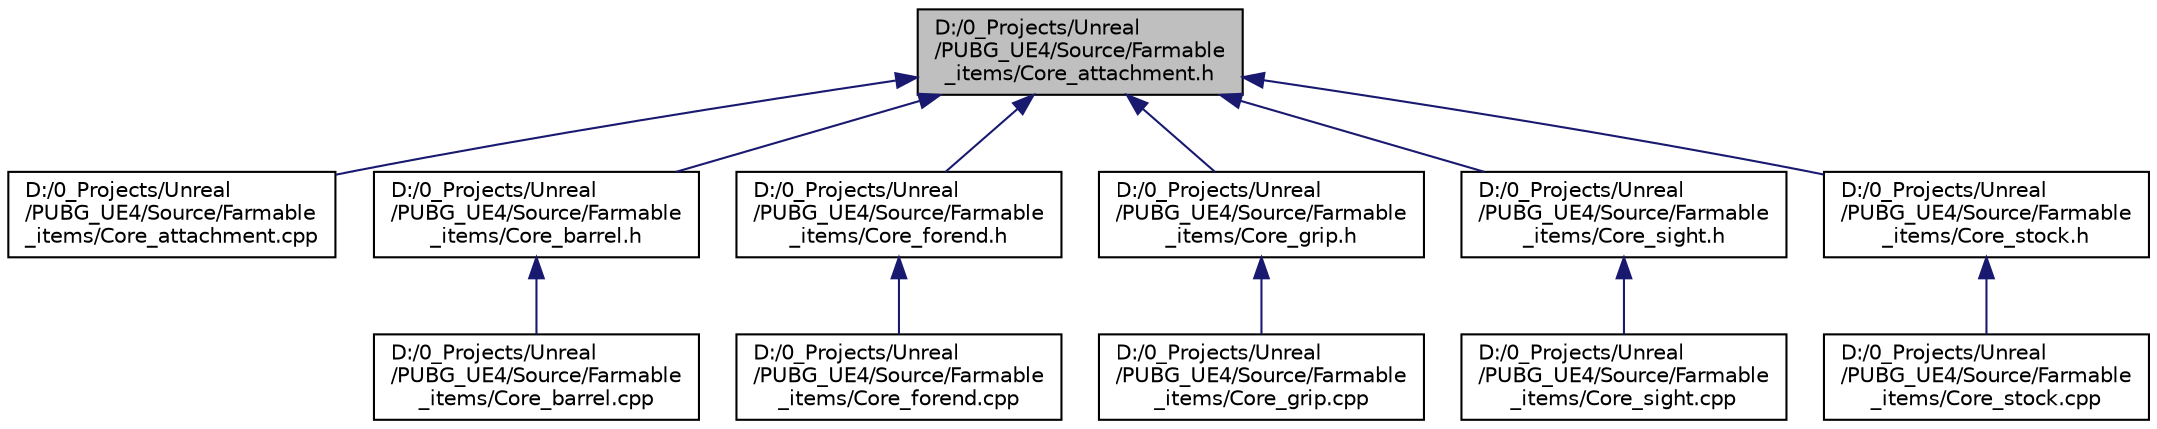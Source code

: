 digraph "D:/0_Projects/Unreal/PUBG_UE4/Source/Farmable_items/Core_attachment.h"
{
 // LATEX_PDF_SIZE
  edge [fontname="Helvetica",fontsize="10",labelfontname="Helvetica",labelfontsize="10"];
  node [fontname="Helvetica",fontsize="10",shape=record];
  Node1 [label="D:/0_Projects/Unreal\l/PUBG_UE4/Source/Farmable\l_items/Core_attachment.h",height=0.2,width=0.4,color="black", fillcolor="grey75", style="filled", fontcolor="black",tooltip=" "];
  Node1 -> Node2 [dir="back",color="midnightblue",fontsize="10",style="solid"];
  Node2 [label="D:/0_Projects/Unreal\l/PUBG_UE4/Source/Farmable\l_items/Core_attachment.cpp",height=0.2,width=0.4,color="black", fillcolor="white", style="filled",URL="$_core__attachment_8cpp.html",tooltip=" "];
  Node1 -> Node3 [dir="back",color="midnightblue",fontsize="10",style="solid"];
  Node3 [label="D:/0_Projects/Unreal\l/PUBG_UE4/Source/Farmable\l_items/Core_barrel.h",height=0.2,width=0.4,color="black", fillcolor="white", style="filled",URL="$_core__barrel_8h.html",tooltip=" "];
  Node3 -> Node4 [dir="back",color="midnightblue",fontsize="10",style="solid"];
  Node4 [label="D:/0_Projects/Unreal\l/PUBG_UE4/Source/Farmable\l_items/Core_barrel.cpp",height=0.2,width=0.4,color="black", fillcolor="white", style="filled",URL="$_core__barrel_8cpp.html",tooltip=" "];
  Node1 -> Node5 [dir="back",color="midnightblue",fontsize="10",style="solid"];
  Node5 [label="D:/0_Projects/Unreal\l/PUBG_UE4/Source/Farmable\l_items/Core_forend.h",height=0.2,width=0.4,color="black", fillcolor="white", style="filled",URL="$_core__forend_8h.html",tooltip=" "];
  Node5 -> Node6 [dir="back",color="midnightblue",fontsize="10",style="solid"];
  Node6 [label="D:/0_Projects/Unreal\l/PUBG_UE4/Source/Farmable\l_items/Core_forend.cpp",height=0.2,width=0.4,color="black", fillcolor="white", style="filled",URL="$_core__forend_8cpp.html",tooltip=" "];
  Node1 -> Node7 [dir="back",color="midnightblue",fontsize="10",style="solid"];
  Node7 [label="D:/0_Projects/Unreal\l/PUBG_UE4/Source/Farmable\l_items/Core_grip.h",height=0.2,width=0.4,color="black", fillcolor="white", style="filled",URL="$_core__grip_8h.html",tooltip=" "];
  Node7 -> Node8 [dir="back",color="midnightblue",fontsize="10",style="solid"];
  Node8 [label="D:/0_Projects/Unreal\l/PUBG_UE4/Source/Farmable\l_items/Core_grip.cpp",height=0.2,width=0.4,color="black", fillcolor="white", style="filled",URL="$_core__grip_8cpp.html",tooltip=" "];
  Node1 -> Node9 [dir="back",color="midnightblue",fontsize="10",style="solid"];
  Node9 [label="D:/0_Projects/Unreal\l/PUBG_UE4/Source/Farmable\l_items/Core_sight.h",height=0.2,width=0.4,color="black", fillcolor="white", style="filled",URL="$_core__sight_8h.html",tooltip=" "];
  Node9 -> Node10 [dir="back",color="midnightblue",fontsize="10",style="solid"];
  Node10 [label="D:/0_Projects/Unreal\l/PUBG_UE4/Source/Farmable\l_items/Core_sight.cpp",height=0.2,width=0.4,color="black", fillcolor="white", style="filled",URL="$_core__sight_8cpp.html",tooltip=" "];
  Node1 -> Node11 [dir="back",color="midnightblue",fontsize="10",style="solid"];
  Node11 [label="D:/0_Projects/Unreal\l/PUBG_UE4/Source/Farmable\l_items/Core_stock.h",height=0.2,width=0.4,color="black", fillcolor="white", style="filled",URL="$_core__stock_8h.html",tooltip=" "];
  Node11 -> Node12 [dir="back",color="midnightblue",fontsize="10",style="solid"];
  Node12 [label="D:/0_Projects/Unreal\l/PUBG_UE4/Source/Farmable\l_items/Core_stock.cpp",height=0.2,width=0.4,color="black", fillcolor="white", style="filled",URL="$_core__stock_8cpp.html",tooltip=" "];
}
